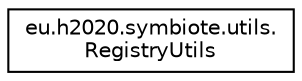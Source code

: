 digraph "Graphical Class Hierarchy"
{
  edge [fontname="Helvetica",fontsize="10",labelfontname="Helvetica",labelfontsize="10"];
  node [fontname="Helvetica",fontsize="10",shape=record];
  rankdir="LR";
  Node1 [label="eu.h2020.symbiote.utils.\lRegistryUtils",height=0.2,width=0.4,color="black", fillcolor="white", style="filled",URL="$classeu_1_1h2020_1_1symbiote_1_1utils_1_1RegistryUtils.html"];
}
